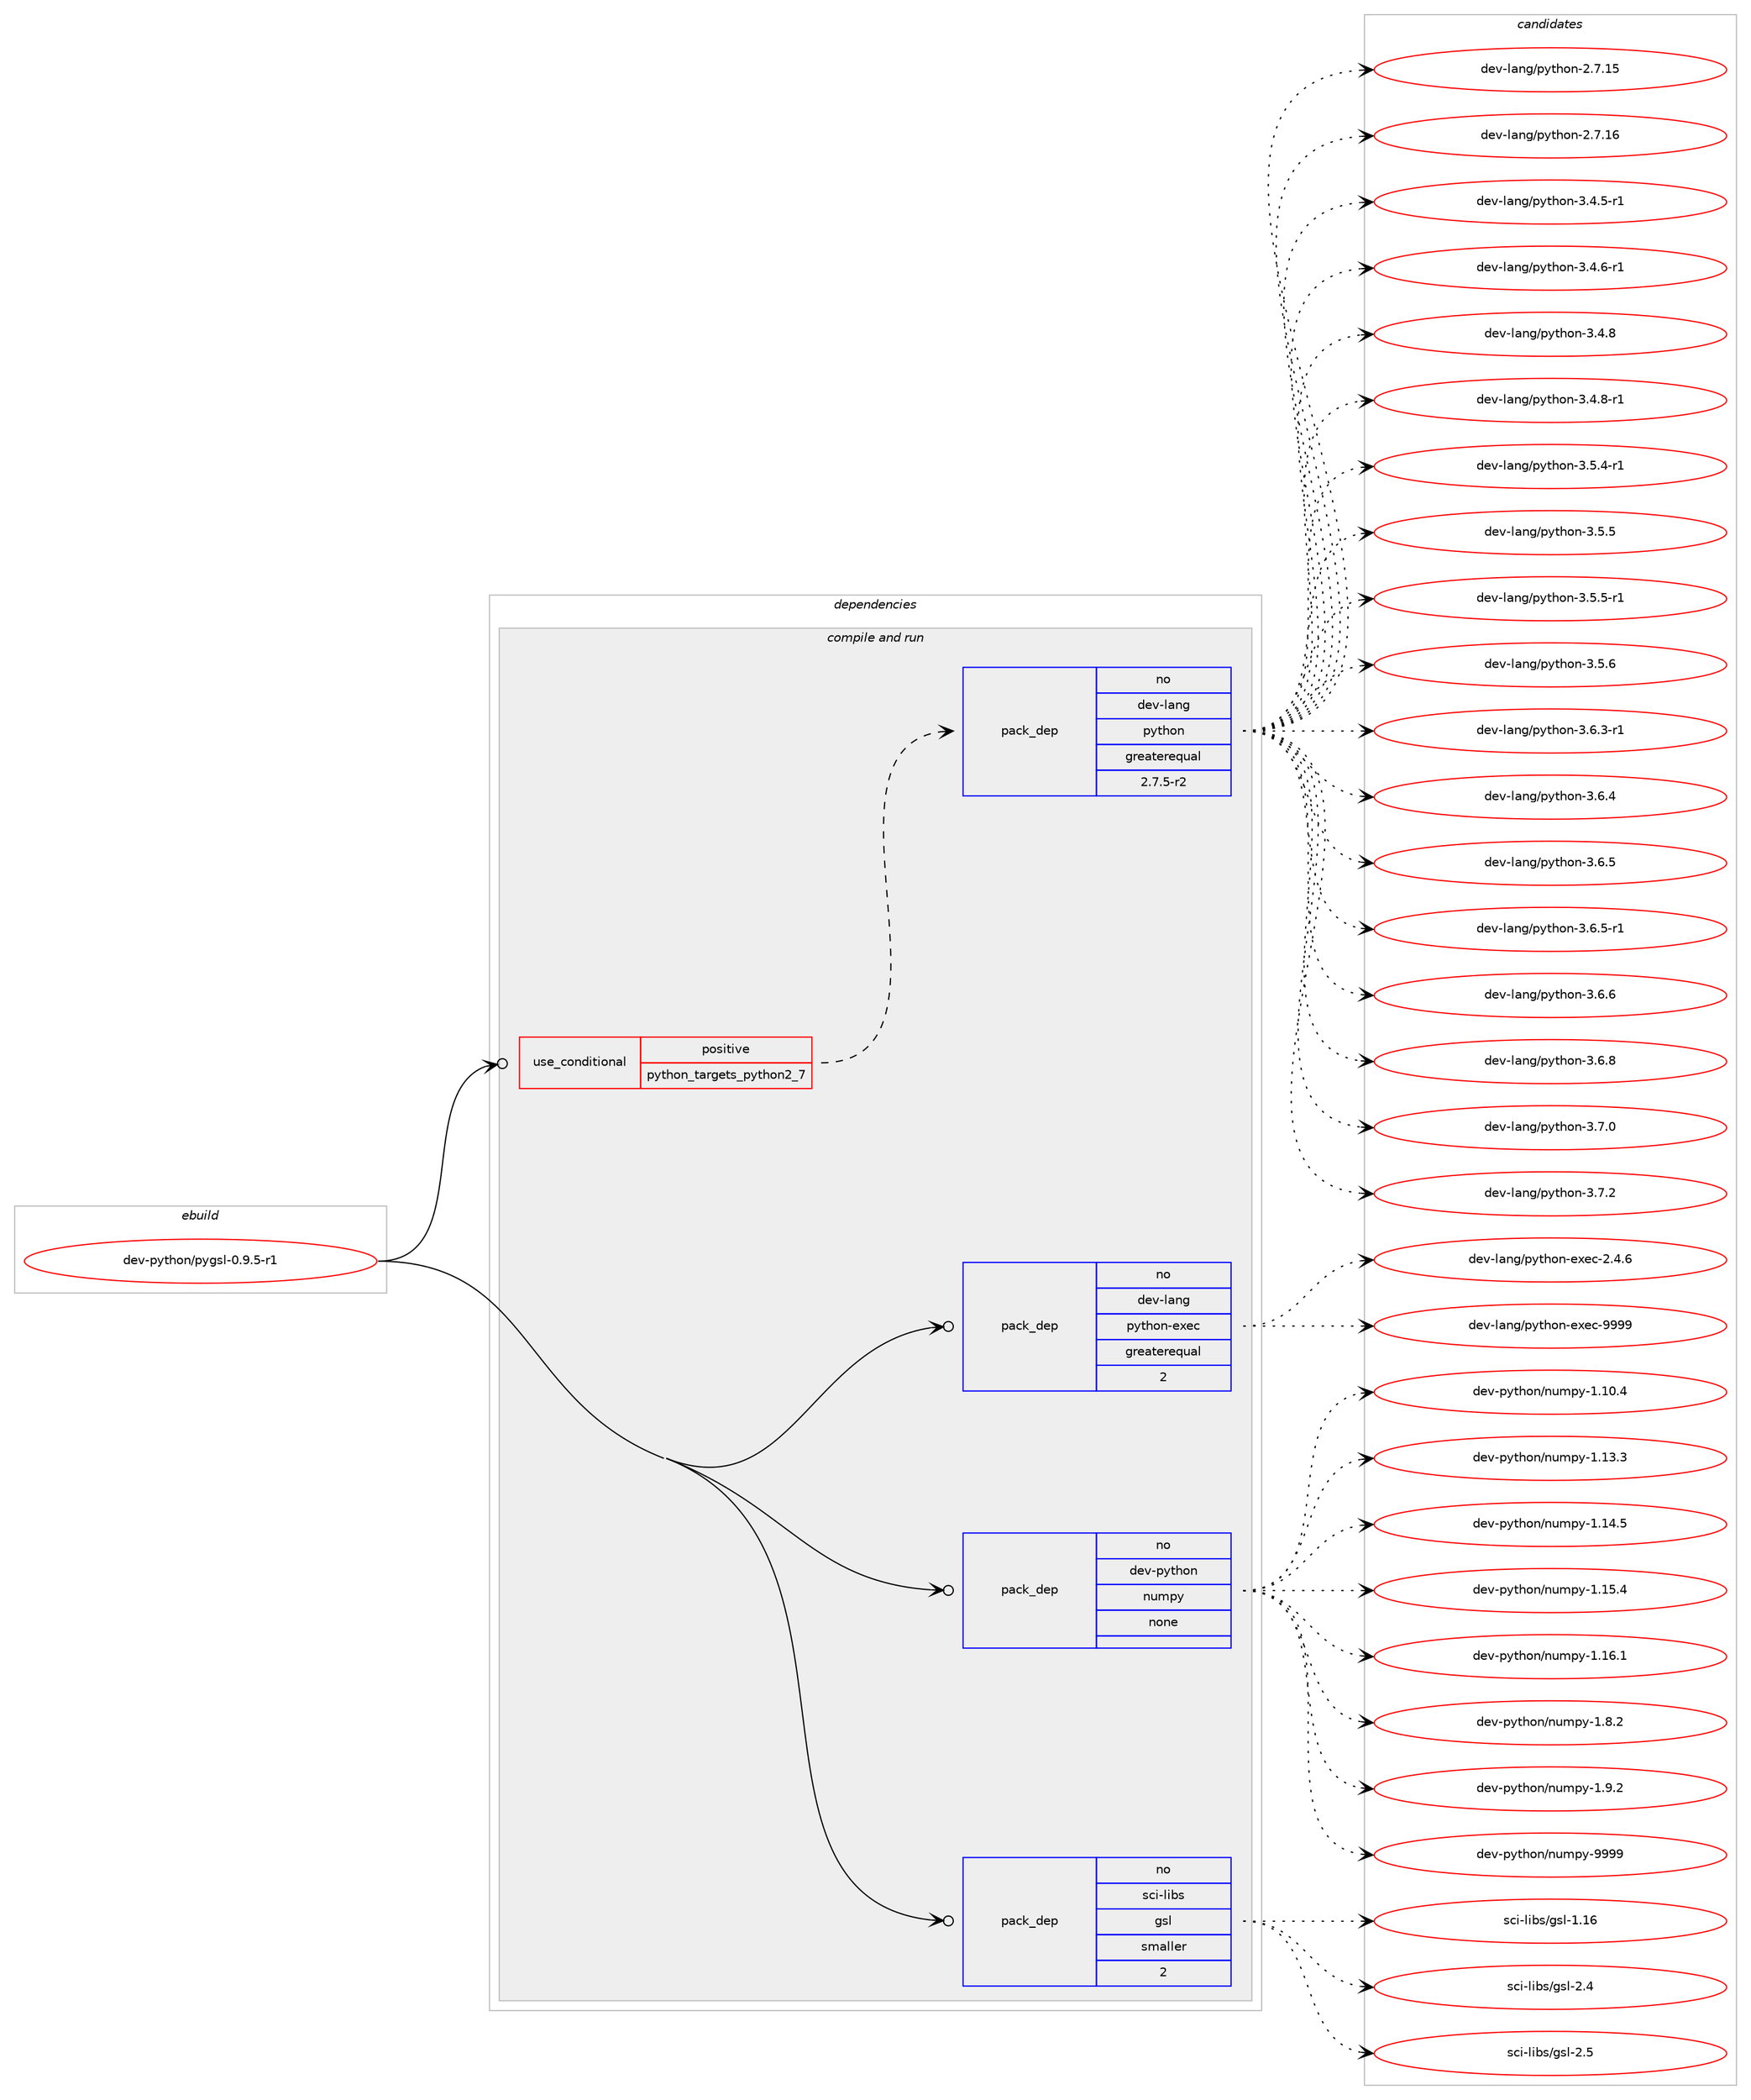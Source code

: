 digraph prolog {

# *************
# Graph options
# *************

newrank=true;
concentrate=true;
compound=true;
graph [rankdir=LR,fontname=Helvetica,fontsize=10,ranksep=1.5];#, ranksep=2.5, nodesep=0.2];
edge  [arrowhead=vee];
node  [fontname=Helvetica,fontsize=10];

# **********
# The ebuild
# **********

subgraph cluster_leftcol {
color=gray;
rank=same;
label=<<i>ebuild</i>>;
id [label="dev-python/pygsl-0.9.5-r1", color=red, width=4, href="../dev-python/pygsl-0.9.5-r1.svg"];
}

# ****************
# The dependencies
# ****************

subgraph cluster_midcol {
color=gray;
label=<<i>dependencies</i>>;
subgraph cluster_compile {
fillcolor="#eeeeee";
style=filled;
label=<<i>compile</i>>;
}
subgraph cluster_compileandrun {
fillcolor="#eeeeee";
style=filled;
label=<<i>compile and run</i>>;
subgraph cond380978 {
dependency1429804 [label=<<TABLE BORDER="0" CELLBORDER="1" CELLSPACING="0" CELLPADDING="4"><TR><TD ROWSPAN="3" CELLPADDING="10">use_conditional</TD></TR><TR><TD>positive</TD></TR><TR><TD>python_targets_python2_7</TD></TR></TABLE>>, shape=none, color=red];
subgraph pack1025507 {
dependency1429805 [label=<<TABLE BORDER="0" CELLBORDER="1" CELLSPACING="0" CELLPADDING="4" WIDTH="220"><TR><TD ROWSPAN="6" CELLPADDING="30">pack_dep</TD></TR><TR><TD WIDTH="110">no</TD></TR><TR><TD>dev-lang</TD></TR><TR><TD>python</TD></TR><TR><TD>greaterequal</TD></TR><TR><TD>2.7.5-r2</TD></TR></TABLE>>, shape=none, color=blue];
}
dependency1429804:e -> dependency1429805:w [weight=20,style="dashed",arrowhead="vee"];
}
id:e -> dependency1429804:w [weight=20,style="solid",arrowhead="odotvee"];
subgraph pack1025508 {
dependency1429806 [label=<<TABLE BORDER="0" CELLBORDER="1" CELLSPACING="0" CELLPADDING="4" WIDTH="220"><TR><TD ROWSPAN="6" CELLPADDING="30">pack_dep</TD></TR><TR><TD WIDTH="110">no</TD></TR><TR><TD>dev-lang</TD></TR><TR><TD>python-exec</TD></TR><TR><TD>greaterequal</TD></TR><TR><TD>2</TD></TR></TABLE>>, shape=none, color=blue];
}
id:e -> dependency1429806:w [weight=20,style="solid",arrowhead="odotvee"];
subgraph pack1025509 {
dependency1429807 [label=<<TABLE BORDER="0" CELLBORDER="1" CELLSPACING="0" CELLPADDING="4" WIDTH="220"><TR><TD ROWSPAN="6" CELLPADDING="30">pack_dep</TD></TR><TR><TD WIDTH="110">no</TD></TR><TR><TD>dev-python</TD></TR><TR><TD>numpy</TD></TR><TR><TD>none</TD></TR><TR><TD></TD></TR></TABLE>>, shape=none, color=blue];
}
id:e -> dependency1429807:w [weight=20,style="solid",arrowhead="odotvee"];
subgraph pack1025510 {
dependency1429808 [label=<<TABLE BORDER="0" CELLBORDER="1" CELLSPACING="0" CELLPADDING="4" WIDTH="220"><TR><TD ROWSPAN="6" CELLPADDING="30">pack_dep</TD></TR><TR><TD WIDTH="110">no</TD></TR><TR><TD>sci-libs</TD></TR><TR><TD>gsl</TD></TR><TR><TD>smaller</TD></TR><TR><TD>2</TD></TR></TABLE>>, shape=none, color=blue];
}
id:e -> dependency1429808:w [weight=20,style="solid",arrowhead="odotvee"];
}
subgraph cluster_run {
fillcolor="#eeeeee";
style=filled;
label=<<i>run</i>>;
}
}

# **************
# The candidates
# **************

subgraph cluster_choices {
rank=same;
color=gray;
label=<<i>candidates</i>>;

subgraph choice1025507 {
color=black;
nodesep=1;
choice10010111845108971101034711212111610411111045504655464953 [label="dev-lang/python-2.7.15", color=red, width=4,href="../dev-lang/python-2.7.15.svg"];
choice10010111845108971101034711212111610411111045504655464954 [label="dev-lang/python-2.7.16", color=red, width=4,href="../dev-lang/python-2.7.16.svg"];
choice1001011184510897110103471121211161041111104551465246534511449 [label="dev-lang/python-3.4.5-r1", color=red, width=4,href="../dev-lang/python-3.4.5-r1.svg"];
choice1001011184510897110103471121211161041111104551465246544511449 [label="dev-lang/python-3.4.6-r1", color=red, width=4,href="../dev-lang/python-3.4.6-r1.svg"];
choice100101118451089711010347112121116104111110455146524656 [label="dev-lang/python-3.4.8", color=red, width=4,href="../dev-lang/python-3.4.8.svg"];
choice1001011184510897110103471121211161041111104551465246564511449 [label="dev-lang/python-3.4.8-r1", color=red, width=4,href="../dev-lang/python-3.4.8-r1.svg"];
choice1001011184510897110103471121211161041111104551465346524511449 [label="dev-lang/python-3.5.4-r1", color=red, width=4,href="../dev-lang/python-3.5.4-r1.svg"];
choice100101118451089711010347112121116104111110455146534653 [label="dev-lang/python-3.5.5", color=red, width=4,href="../dev-lang/python-3.5.5.svg"];
choice1001011184510897110103471121211161041111104551465346534511449 [label="dev-lang/python-3.5.5-r1", color=red, width=4,href="../dev-lang/python-3.5.5-r1.svg"];
choice100101118451089711010347112121116104111110455146534654 [label="dev-lang/python-3.5.6", color=red, width=4,href="../dev-lang/python-3.5.6.svg"];
choice1001011184510897110103471121211161041111104551465446514511449 [label="dev-lang/python-3.6.3-r1", color=red, width=4,href="../dev-lang/python-3.6.3-r1.svg"];
choice100101118451089711010347112121116104111110455146544652 [label="dev-lang/python-3.6.4", color=red, width=4,href="../dev-lang/python-3.6.4.svg"];
choice100101118451089711010347112121116104111110455146544653 [label="dev-lang/python-3.6.5", color=red, width=4,href="../dev-lang/python-3.6.5.svg"];
choice1001011184510897110103471121211161041111104551465446534511449 [label="dev-lang/python-3.6.5-r1", color=red, width=4,href="../dev-lang/python-3.6.5-r1.svg"];
choice100101118451089711010347112121116104111110455146544654 [label="dev-lang/python-3.6.6", color=red, width=4,href="../dev-lang/python-3.6.6.svg"];
choice100101118451089711010347112121116104111110455146544656 [label="dev-lang/python-3.6.8", color=red, width=4,href="../dev-lang/python-3.6.8.svg"];
choice100101118451089711010347112121116104111110455146554648 [label="dev-lang/python-3.7.0", color=red, width=4,href="../dev-lang/python-3.7.0.svg"];
choice100101118451089711010347112121116104111110455146554650 [label="dev-lang/python-3.7.2", color=red, width=4,href="../dev-lang/python-3.7.2.svg"];
dependency1429805:e -> choice10010111845108971101034711212111610411111045504655464953:w [style=dotted,weight="100"];
dependency1429805:e -> choice10010111845108971101034711212111610411111045504655464954:w [style=dotted,weight="100"];
dependency1429805:e -> choice1001011184510897110103471121211161041111104551465246534511449:w [style=dotted,weight="100"];
dependency1429805:e -> choice1001011184510897110103471121211161041111104551465246544511449:w [style=dotted,weight="100"];
dependency1429805:e -> choice100101118451089711010347112121116104111110455146524656:w [style=dotted,weight="100"];
dependency1429805:e -> choice1001011184510897110103471121211161041111104551465246564511449:w [style=dotted,weight="100"];
dependency1429805:e -> choice1001011184510897110103471121211161041111104551465346524511449:w [style=dotted,weight="100"];
dependency1429805:e -> choice100101118451089711010347112121116104111110455146534653:w [style=dotted,weight="100"];
dependency1429805:e -> choice1001011184510897110103471121211161041111104551465346534511449:w [style=dotted,weight="100"];
dependency1429805:e -> choice100101118451089711010347112121116104111110455146534654:w [style=dotted,weight="100"];
dependency1429805:e -> choice1001011184510897110103471121211161041111104551465446514511449:w [style=dotted,weight="100"];
dependency1429805:e -> choice100101118451089711010347112121116104111110455146544652:w [style=dotted,weight="100"];
dependency1429805:e -> choice100101118451089711010347112121116104111110455146544653:w [style=dotted,weight="100"];
dependency1429805:e -> choice1001011184510897110103471121211161041111104551465446534511449:w [style=dotted,weight="100"];
dependency1429805:e -> choice100101118451089711010347112121116104111110455146544654:w [style=dotted,weight="100"];
dependency1429805:e -> choice100101118451089711010347112121116104111110455146544656:w [style=dotted,weight="100"];
dependency1429805:e -> choice100101118451089711010347112121116104111110455146554648:w [style=dotted,weight="100"];
dependency1429805:e -> choice100101118451089711010347112121116104111110455146554650:w [style=dotted,weight="100"];
}
subgraph choice1025508 {
color=black;
nodesep=1;
choice1001011184510897110103471121211161041111104510112010199455046524654 [label="dev-lang/python-exec-2.4.6", color=red, width=4,href="../dev-lang/python-exec-2.4.6.svg"];
choice10010111845108971101034711212111610411111045101120101994557575757 [label="dev-lang/python-exec-9999", color=red, width=4,href="../dev-lang/python-exec-9999.svg"];
dependency1429806:e -> choice1001011184510897110103471121211161041111104510112010199455046524654:w [style=dotted,weight="100"];
dependency1429806:e -> choice10010111845108971101034711212111610411111045101120101994557575757:w [style=dotted,weight="100"];
}
subgraph choice1025509 {
color=black;
nodesep=1;
choice100101118451121211161041111104711011710911212145494649484652 [label="dev-python/numpy-1.10.4", color=red, width=4,href="../dev-python/numpy-1.10.4.svg"];
choice100101118451121211161041111104711011710911212145494649514651 [label="dev-python/numpy-1.13.3", color=red, width=4,href="../dev-python/numpy-1.13.3.svg"];
choice100101118451121211161041111104711011710911212145494649524653 [label="dev-python/numpy-1.14.5", color=red, width=4,href="../dev-python/numpy-1.14.5.svg"];
choice100101118451121211161041111104711011710911212145494649534652 [label="dev-python/numpy-1.15.4", color=red, width=4,href="../dev-python/numpy-1.15.4.svg"];
choice100101118451121211161041111104711011710911212145494649544649 [label="dev-python/numpy-1.16.1", color=red, width=4,href="../dev-python/numpy-1.16.1.svg"];
choice1001011184511212111610411111047110117109112121454946564650 [label="dev-python/numpy-1.8.2", color=red, width=4,href="../dev-python/numpy-1.8.2.svg"];
choice1001011184511212111610411111047110117109112121454946574650 [label="dev-python/numpy-1.9.2", color=red, width=4,href="../dev-python/numpy-1.9.2.svg"];
choice10010111845112121116104111110471101171091121214557575757 [label="dev-python/numpy-9999", color=red, width=4,href="../dev-python/numpy-9999.svg"];
dependency1429807:e -> choice100101118451121211161041111104711011710911212145494649484652:w [style=dotted,weight="100"];
dependency1429807:e -> choice100101118451121211161041111104711011710911212145494649514651:w [style=dotted,weight="100"];
dependency1429807:e -> choice100101118451121211161041111104711011710911212145494649524653:w [style=dotted,weight="100"];
dependency1429807:e -> choice100101118451121211161041111104711011710911212145494649534652:w [style=dotted,weight="100"];
dependency1429807:e -> choice100101118451121211161041111104711011710911212145494649544649:w [style=dotted,weight="100"];
dependency1429807:e -> choice1001011184511212111610411111047110117109112121454946564650:w [style=dotted,weight="100"];
dependency1429807:e -> choice1001011184511212111610411111047110117109112121454946574650:w [style=dotted,weight="100"];
dependency1429807:e -> choice10010111845112121116104111110471101171091121214557575757:w [style=dotted,weight="100"];
}
subgraph choice1025510 {
color=black;
nodesep=1;
choice115991054510810598115471031151084549464954 [label="sci-libs/gsl-1.16", color=red, width=4,href="../sci-libs/gsl-1.16.svg"];
choice1159910545108105981154710311510845504652 [label="sci-libs/gsl-2.4", color=red, width=4,href="../sci-libs/gsl-2.4.svg"];
choice1159910545108105981154710311510845504653 [label="sci-libs/gsl-2.5", color=red, width=4,href="../sci-libs/gsl-2.5.svg"];
dependency1429808:e -> choice115991054510810598115471031151084549464954:w [style=dotted,weight="100"];
dependency1429808:e -> choice1159910545108105981154710311510845504652:w [style=dotted,weight="100"];
dependency1429808:e -> choice1159910545108105981154710311510845504653:w [style=dotted,weight="100"];
}
}

}
